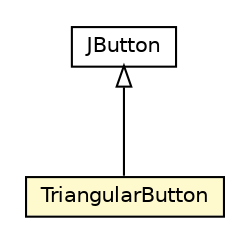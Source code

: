 #!/usr/local/bin/dot
#
# Class diagram 
# Generated by UMLGraph version R5_6-24-gf6e263 (http://www.umlgraph.org/)
#

digraph G {
	edge [fontname="Helvetica",fontsize=10,labelfontname="Helvetica",labelfontsize=10];
	node [fontname="Helvetica",fontsize=10,shape=plaintext];
	nodesep=0.25;
	ranksep=0.5;
	// org.universAAL.ui.gui.swing.bluesteelLAF.support.collapsable.TriangularButton
	c55259 [label=<<table title="org.universAAL.ui.gui.swing.bluesteelLAF.support.collapsable.TriangularButton" border="0" cellborder="1" cellspacing="0" cellpadding="2" port="p" bgcolor="lemonChiffon" href="./TriangularButton.html">
		<tr><td><table border="0" cellspacing="0" cellpadding="1">
<tr><td align="center" balign="center"> TriangularButton </td></tr>
		</table></td></tr>
		</table>>, URL="./TriangularButton.html", fontname="Helvetica", fontcolor="black", fontsize=10.0];
	//org.universAAL.ui.gui.swing.bluesteelLAF.support.collapsable.TriangularButton extends javax.swing.JButton
	c55336:p -> c55259:p [dir=back,arrowtail=empty];
	// javax.swing.JButton
	c55336 [label=<<table title="javax.swing.JButton" border="0" cellborder="1" cellspacing="0" cellpadding="2" port="p" href="http://java.sun.com/j2se/1.4.2/docs/api/javax/swing/JButton.html">
		<tr><td><table border="0" cellspacing="0" cellpadding="1">
<tr><td align="center" balign="center"> JButton </td></tr>
		</table></td></tr>
		</table>>, URL="http://java.sun.com/j2se/1.4.2/docs/api/javax/swing/JButton.html", fontname="Helvetica", fontcolor="black", fontsize=10.0];
}

